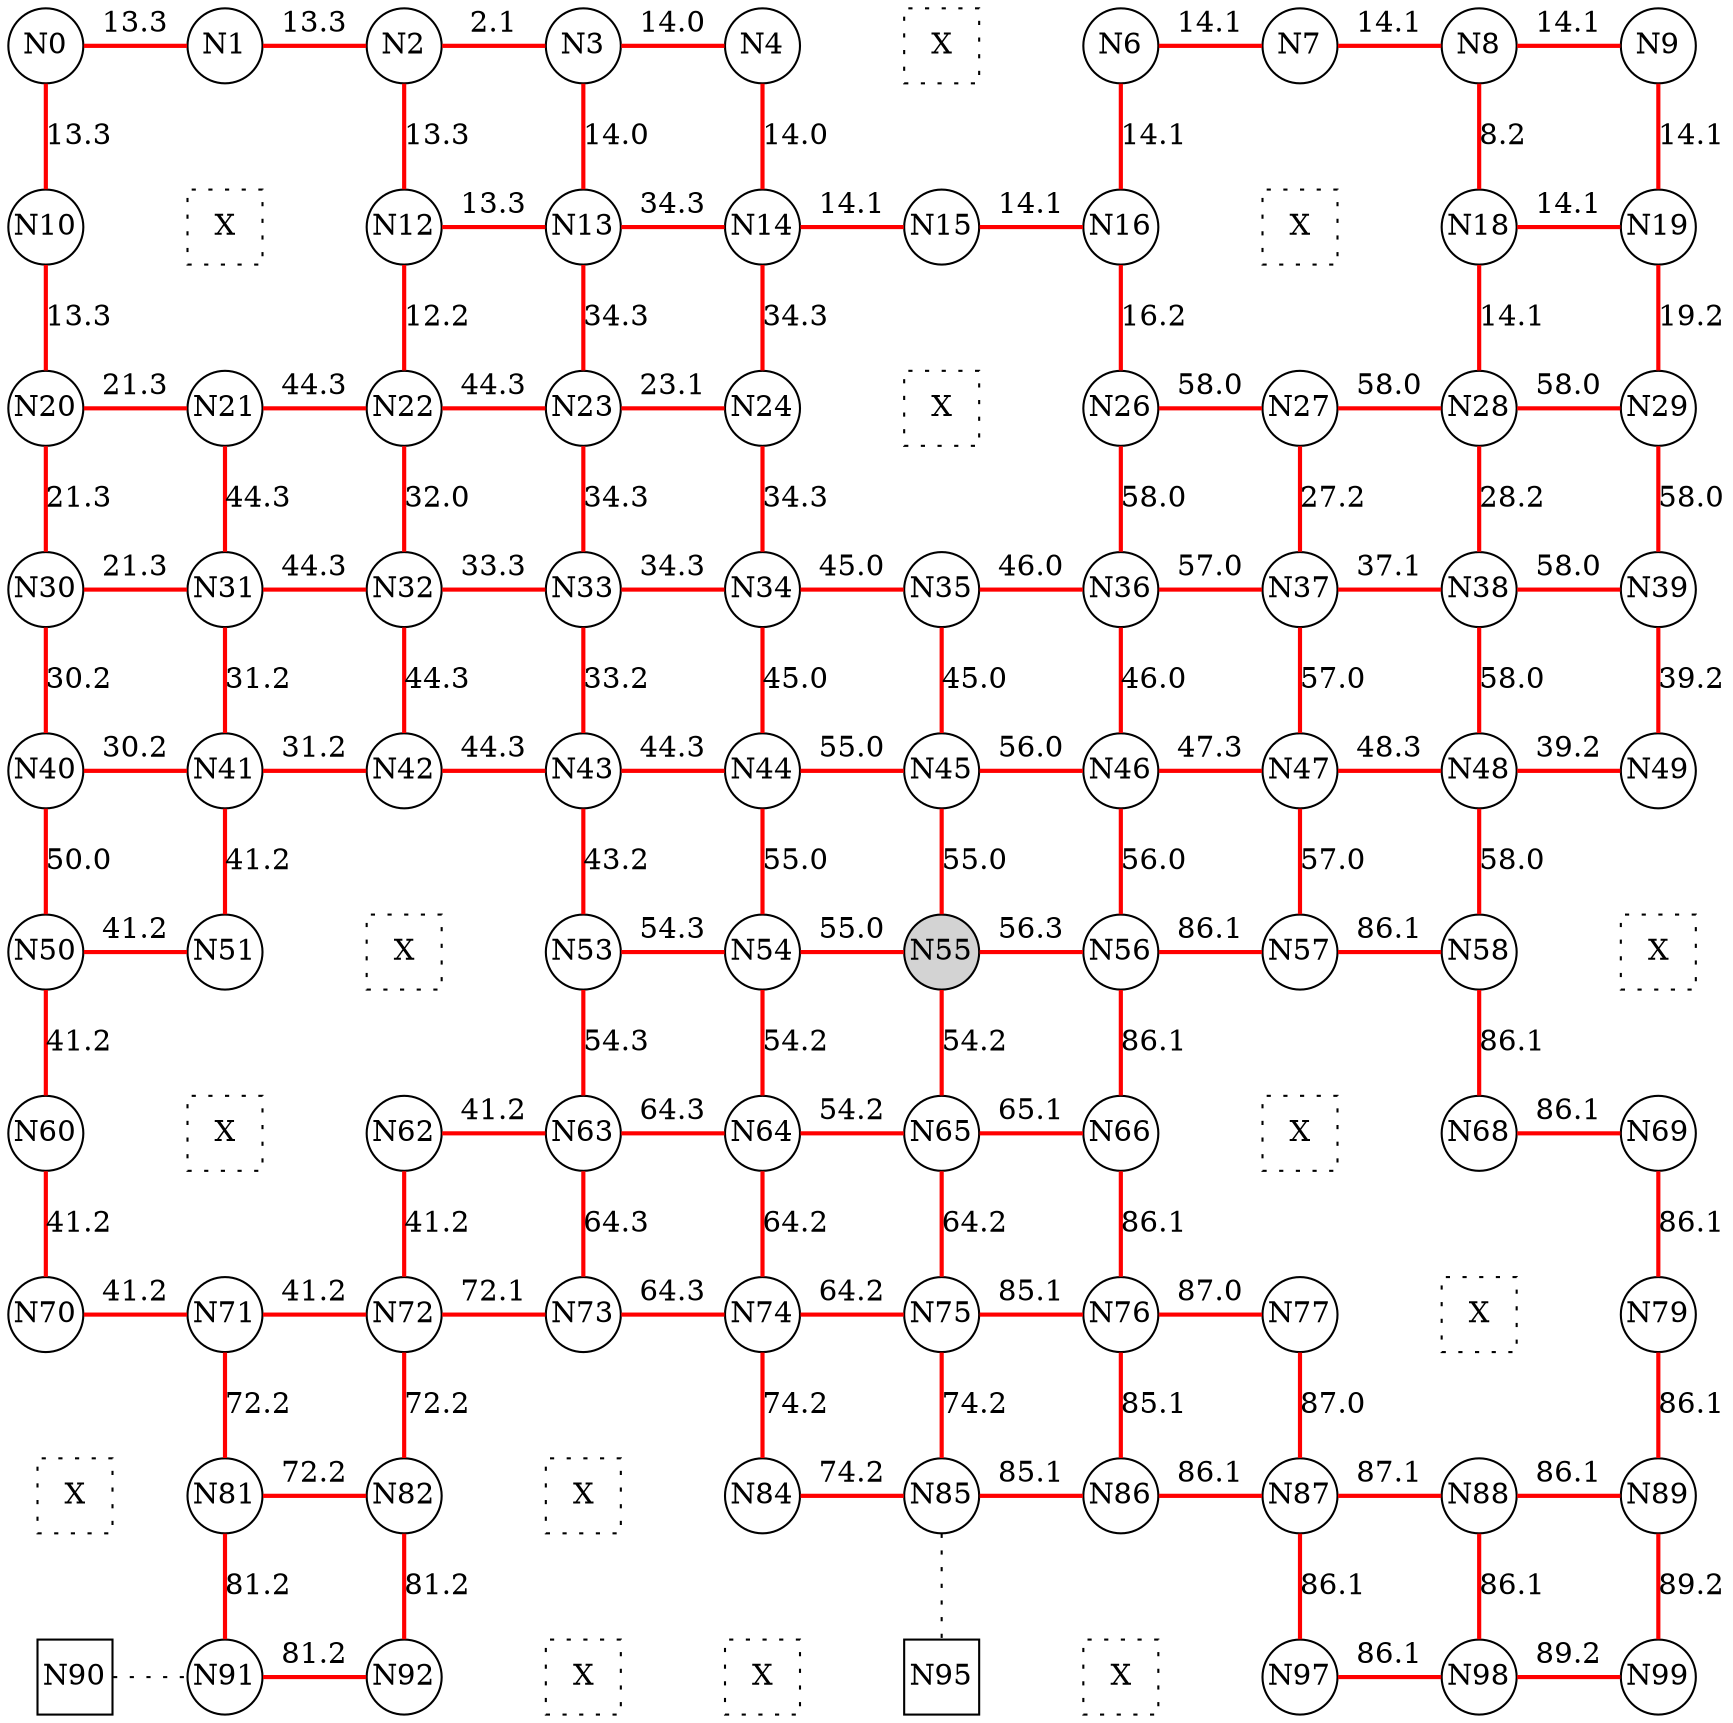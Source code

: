 
 digraph G { graph [layout=dot] 
 {rank=same; N0 [shape=circle, fixedsize=true]; N1 [shape=circle, fixedsize=true]; N2 [shape=circle, fixedsize=true]; N3 [shape=circle, fixedsize=true]; N4 [shape=circle, fixedsize=true]; N5 [shape=square, style=dotted, fixedsize=true, label=X]; N6 [shape=circle, fixedsize=true]; N7 [shape=circle, fixedsize=true]; N8 [shape=circle, fixedsize=true]; N9 [shape=circle, fixedsize=true];  }
 {rank=same; N10 [shape=circle, fixedsize=true]; N11 [shape=square, style=dotted, fixedsize=true, label=X]; N12 [shape=circle, fixedsize=true]; N13 [shape=circle, fixedsize=true]; N14 [shape=circle, fixedsize=true]; N15 [shape=circle, fixedsize=true]; N16 [shape=circle, fixedsize=true]; N17 [shape=square, style=dotted, fixedsize=true, label=X]; N18 [shape=circle, fixedsize=true]; N19 [shape=circle, fixedsize=true];  }
 {rank=same; N20 [shape=circle, fixedsize=true]; N21 [shape=circle, fixedsize=true]; N22 [shape=circle, fixedsize=true]; N23 [shape=circle, fixedsize=true]; N24 [shape=circle, fixedsize=true]; N25 [shape=square, style=dotted, fixedsize=true, label=X]; N26 [shape=circle, fixedsize=true]; N27 [shape=circle, fixedsize=true]; N28 [shape=circle, fixedsize=true]; N29 [shape=circle, fixedsize=true];  }
 {rank=same; N30 [shape=circle, fixedsize=true]; N31 [shape=circle, fixedsize=true]; N32 [shape=circle, fixedsize=true]; N33 [shape=circle, fixedsize=true]; N34 [shape=circle, fixedsize=true]; N35 [shape=circle, fixedsize=true]; N36 [shape=circle, fixedsize=true]; N37 [shape=circle, fixedsize=true]; N38 [shape=circle, fixedsize=true]; N39 [shape=circle, fixedsize=true];  }
 {rank=same; N40 [shape=circle, fixedsize=true]; N41 [shape=circle, fixedsize=true]; N42 [shape=circle, fixedsize=true]; N43 [shape=circle, fixedsize=true]; N44 [shape=circle, fixedsize=true]; N45 [shape=circle, fixedsize=true]; N46 [shape=circle, fixedsize=true]; N47 [shape=circle, fixedsize=true]; N48 [shape=circle, fixedsize=true]; N49 [shape=circle, fixedsize=true];  }
 {rank=same; N50 [shape=circle, fixedsize=true]; N51 [shape=circle, fixedsize=true]; N52 [shape=square, style=dotted, fixedsize=true, label=X]; N53 [shape=circle, fixedsize=true]; N54 [shape=circle, fixedsize=true]; N55 [shape=circle, style=filled, fixedsize=true]; N56 [shape=circle, fixedsize=true]; N57 [shape=circle, fixedsize=true]; N58 [shape=circle, fixedsize=true]; N59 [shape=square, style=dotted, fixedsize=true, label=X];  }
 {rank=same; N60 [shape=circle, fixedsize=true]; N61 [shape=square, style=dotted, fixedsize=true, label=X]; N62 [shape=circle, fixedsize=true]; N63 [shape=circle, fixedsize=true]; N64 [shape=circle, fixedsize=true]; N65 [shape=circle, fixedsize=true]; N66 [shape=circle, fixedsize=true]; N67 [shape=square, style=dotted, fixedsize=true, label=X]; N68 [shape=circle, fixedsize=true]; N69 [shape=circle, fixedsize=true];  }
 {rank=same; N70 [shape=circle, fixedsize=true]; N71 [shape=circle, fixedsize=true]; N72 [shape=circle, fixedsize=true]; N73 [shape=circle, fixedsize=true]; N74 [shape=circle, fixedsize=true]; N75 [shape=circle, fixedsize=true]; N76 [shape=circle, fixedsize=true]; N77 [shape=circle, fixedsize=true]; N78 [shape=square, style=dotted, fixedsize=true, label=X]; N79 [shape=circle, fixedsize=true];  }
 {rank=same; N80 [shape=square, style=dotted, fixedsize=true, label=X]; N81 [shape=circle, fixedsize=true]; N82 [shape=circle, fixedsize=true]; N83 [shape=square, style=dotted, fixedsize=true, label=X]; N84 [shape=circle, fixedsize=true]; N85 [shape=circle, fixedsize=true]; N86 [shape=circle, fixedsize=true]; N87 [shape=circle, fixedsize=true]; N88 [shape=circle, fixedsize=true]; N89 [shape=circle, fixedsize=true];  }
 {rank=same; N90 [shape=square, fixedsize=true]; N91 [shape=circle, fixedsize=true]; N92 [shape=circle, fixedsize=true]; N93 [shape=square, style=dotted, fixedsize=true, label=X]; N94 [shape=square, style=dotted, fixedsize=true, label=X]; N95 [shape=square, fixedsize=true]; N96 [shape=square, style=dotted, fixedsize=true, label=X]; N97 [shape=circle, fixedsize=true]; N98 [shape=circle, fixedsize=true]; N99 [shape=circle, fixedsize=true];  }
N0->N1 [dir=none, color=red, style=bold, label="13.3"]
N1->N2 [dir=none, color=red, style=bold, label="13.3"]
N2->N3 [dir=none, color=red, style=bold, label="2.1"]
N3->N4 [dir=none, color=red, style=bold, label="14.0"]
N4->N5 [dir=none, style=invis, label=" "]
N5->N6 [dir=none, style=invis, label=" "]
N6->N7 [dir=none, color=red, style=bold, label="14.1"]
N7->N8 [dir=none, color=red, style=bold, label="14.1"]
N8->N9 [dir=none, color=red, style=bold, label="14.1"]
N10->N11 [dir=none, style=invis, label=" "]
N11->N12 [dir=none, style=invis, label=" "]
N12->N13 [dir=none, color=red, style=bold, label="13.3"]
N13->N14 [dir=none, color=red, style=bold, label="34.3"]
N14->N15 [dir=none, color=red, style=bold, label="14.1"]
N15->N16 [dir=none, color=red, style=bold, label="14.1"]
N16->N17 [dir=none, style=invis, label=" "]
N17->N18 [dir=none, style=invis, label=" "]
N18->N19 [dir=none, color=red, style=bold, label="14.1"]
N20->N21 [dir=none, color=red, style=bold, label="21.3"]
N21->N22 [dir=none, color=red, style=bold, label="44.3"]
N22->N23 [dir=none, color=red, style=bold, label="44.3"]
N23->N24 [dir=none, color=red, style=bold, label="23.1"]
N24->N25 [dir=none, style=invis, label=" "]
N25->N26 [dir=none, style=invis, label=" "]
N26->N27 [dir=none, color=red, style=bold, label="58.0"]
N27->N28 [dir=none, color=red, style=bold, label="58.0"]
N28->N29 [dir=none, color=red, style=bold, label="58.0"]
N30->N31 [dir=none, color=red, style=bold, label="21.3"]
N31->N32 [dir=none, color=red, style=bold, label="44.3"]
N32->N33 [dir=none, color=red, style=bold, label="33.3"]
N33->N34 [dir=none, color=red, style=bold, label="34.3"]
N34->N35 [dir=none, color=red, style=bold, label="45.0"]
N35->N36 [dir=none, color=red, style=bold, label="46.0"]
N36->N37 [dir=none, color=red, style=bold, label="57.0"]
N37->N38 [dir=none, color=red, style=bold, label="37.1"]
N38->N39 [dir=none, color=red, style=bold, label="58.0"]
N40->N41 [dir=none, color=red, style=bold, label="30.2"]
N41->N42 [dir=none, color=red, style=bold, label="31.2"]
N42->N43 [dir=none, color=red, style=bold, label="44.3"]
N43->N44 [dir=none, color=red, style=bold, label="44.3"]
N44->N45 [dir=none, color=red, style=bold, label="55.0"]
N45->N46 [dir=none, color=red, style=bold, label="56.0"]
N46->N47 [dir=none, color=red, style=bold, label="47.3"]
N47->N48 [dir=none, color=red, style=bold, label="48.3"]
N48->N49 [dir=none, color=red, style=bold, label="39.2"]
N50->N51 [dir=none, color=red, style=bold, label="41.2"]
N51->N52 [dir=none, style=invis, label=" "]
N52->N53 [dir=none, style=invis, label=" "]
N53->N54 [dir=none, color=red, style=bold, label="54.3"]
N54->N55 [dir=none, color=red, style=bold, label="55.0"]
N55->N56 [dir=none, color=red, style=bold, label="56.3"]
N56->N57 [dir=none, color=red, style=bold, label="86.1"]
N57->N58 [dir=none, color=red, style=bold, label="86.1"]
N58->N59 [dir=none, style=invis, label=" "]
N60->N61 [dir=none, style=invis, label=" "]
N61->N62 [dir=none, style=invis, label=" "]
N62->N63 [dir=none, color=red, style=bold, label="41.2"]
N63->N64 [dir=none, color=red, style=bold, label="64.3"]
N64->N65 [dir=none, color=red, style=bold, label="54.2"]
N65->N66 [dir=none, color=red, style=bold, label="65.1"]
N66->N67 [dir=none, style=invis, label=" "]
N67->N68 [dir=none, style=invis, label=" "]
N68->N69 [dir=none, color=red, style=bold, label="86.1"]
N70->N71 [dir=none, color=red, style=bold, label="41.2"]
N71->N72 [dir=none, color=red, style=bold, label="41.2"]
N72->N73 [dir=none, color=red, style=bold, label="72.1"]
N73->N74 [dir=none, color=red, style=bold, label="64.3"]
N74->N75 [dir=none, color=red, style=bold, label="64.2"]
N75->N76 [dir=none, color=red, style=bold, label="85.1"]
N76->N77 [dir=none, color=red, style=bold, label="87.0"]
N77->N78 [dir=none, style=invis, label=" "]
N78->N79 [dir=none, style=invis, label=" "]
N80->N81 [dir=none, style=invis, label=" "]
N81->N82 [dir=none, color=red, style=bold, label="72.2"]
N82->N83 [dir=none, style=invis, label=" "]
N83->N84 [dir=none, style=invis, label=" "]
N84->N85 [dir=none, color=red, style=bold, label="74.2"]
N85->N86 [dir=none, color=red, style=bold, label="85.1"]
N86->N87 [dir=none, color=red, style=bold, label="86.1"]
N87->N88 [dir=none, color=red, style=bold, label="87.1"]
N88->N89 [dir=none, color=red, style=bold, label="86.1"]
N90->N91 [dir=none, style=dotted, label=""]
N91->N92 [dir=none, color=red, style=bold, label="81.2"]
N92->N93 [dir=none, style=invis, label=" "]
N93->N94 [dir=none, style=invis, label=" "]
N94->N95 [dir=none, style=invis, label=" "]
N95->N96 [dir=none, style=invis, label=" "]
N96->N97 [dir=none, style=invis, label=" "]
N97->N98 [dir=none, color=red, style=bold, label="86.1"]
N98->N99 [dir=none, color=red, style=bold, label="89.2"]
N0->N10 [dir=none, color=red, style=bold, label="13.3"]
N10->N20 [dir=none, color=red, style=bold, label="13.3"]
N20->N30 [dir=none, color=red, style=bold, label="21.3"]
N30->N40 [dir=none, color=red, style=bold, label="30.2"]
N40->N50 [dir=none, color=red, style=bold, label="50.0"]
N50->N60 [dir=none, color=red, style=bold, label="41.2"]
N60->N70 [dir=none, color=red, style=bold, label="41.2"]
N70->N80 [dir=none, style=invis, label=" "]
N80->N90 [dir=none, style=invis, label=" "]
N1->N11 [dir=none, style=invis, label=" "]
N11->N21 [dir=none, style=invis, label=" "]
N21->N31 [dir=none, color=red, style=bold, label="44.3"]
N31->N41 [dir=none, color=red, style=bold, label="31.2"]
N41->N51 [dir=none, color=red, style=bold, label="41.2"]
N51->N61 [dir=none, style=invis, label=" "]
N61->N71 [dir=none, style=invis, label=" "]
N71->N81 [dir=none, color=red, style=bold, label="72.2"]
N81->N91 [dir=none, color=red, style=bold, label="81.2"]
N2->N12 [dir=none, color=red, style=bold, label="13.3"]
N12->N22 [dir=none, color=red, style=bold, label="12.2"]
N22->N32 [dir=none, color=red, style=bold, label="32.0"]
N32->N42 [dir=none, color=red, style=bold, label="44.3"]
N42->N52 [dir=none, style=invis, label=" "]
N52->N62 [dir=none, style=invis, label=" "]
N62->N72 [dir=none, color=red, style=bold, label="41.2"]
N72->N82 [dir=none, color=red, style=bold, label="72.2"]
N82->N92 [dir=none, color=red, style=bold, label="81.2"]
N3->N13 [dir=none, color=red, style=bold, label="14.0"]
N13->N23 [dir=none, color=red, style=bold, label="34.3"]
N23->N33 [dir=none, color=red, style=bold, label="34.3"]
N33->N43 [dir=none, color=red, style=bold, label="33.2"]
N43->N53 [dir=none, color=red, style=bold, label="43.2"]
N53->N63 [dir=none, color=red, style=bold, label="54.3"]
N63->N73 [dir=none, color=red, style=bold, label="64.3"]
N73->N83 [dir=none, style=invis, label=" "]
N83->N93 [dir=none, style=invis, label=" "]
N4->N14 [dir=none, color=red, style=bold, label="14.0"]
N14->N24 [dir=none, color=red, style=bold, label="34.3"]
N24->N34 [dir=none, color=red, style=bold, label="34.3"]
N34->N44 [dir=none, color=red, style=bold, label="45.0"]
N44->N54 [dir=none, color=red, style=bold, label="55.0"]
N54->N64 [dir=none, color=red, style=bold, label="54.2"]
N64->N74 [dir=none, color=red, style=bold, label="64.2"]
N74->N84 [dir=none, color=red, style=bold, label="74.2"]
N84->N94 [dir=none, style=invis, label=" "]
N5->N15 [dir=none, style=invis, label=" "]
N15->N25 [dir=none, style=invis, label=" "]
N25->N35 [dir=none, style=invis, label=" "]
N35->N45 [dir=none, color=red, style=bold, label="45.0"]
N45->N55 [dir=none, color=red, style=bold, label="55.0"]
N55->N65 [dir=none, color=red, style=bold, label="54.2"]
N65->N75 [dir=none, color=red, style=bold, label="64.2"]
N75->N85 [dir=none, color=red, style=bold, label="74.2"]
N85->N95 [dir=none, style=dotted, label=""]
N6->N16 [dir=none, color=red, style=bold, label="14.1"]
N16->N26 [dir=none, color=red, style=bold, label="16.2"]
N26->N36 [dir=none, color=red, style=bold, label="58.0"]
N36->N46 [dir=none, color=red, style=bold, label="46.0"]
N46->N56 [dir=none, color=red, style=bold, label="56.0"]
N56->N66 [dir=none, color=red, style=bold, label="86.1"]
N66->N76 [dir=none, color=red, style=bold, label="86.1"]
N76->N86 [dir=none, color=red, style=bold, label="85.1"]
N86->N96 [dir=none, style=invis, label=" "]
N7->N17 [dir=none, style=invis, label=" "]
N17->N27 [dir=none, style=invis, label=" "]
N27->N37 [dir=none, color=red, style=bold, label="27.2"]
N37->N47 [dir=none, color=red, style=bold, label="57.0"]
N47->N57 [dir=none, color=red, style=bold, label="57.0"]
N57->N67 [dir=none, style=invis, label=" "]
N67->N77 [dir=none, style=invis, label=" "]
N77->N87 [dir=none, color=red, style=bold, label="87.0"]
N87->N97 [dir=none, color=red, style=bold, label="86.1"]
N8->N18 [dir=none, color=red, style=bold, label="8.2"]
N18->N28 [dir=none, color=red, style=bold, label="14.1"]
N28->N38 [dir=none, color=red, style=bold, label="28.2"]
N38->N48 [dir=none, color=red, style=bold, label="58.0"]
N48->N58 [dir=none, color=red, style=bold, label="58.0"]
N58->N68 [dir=none, color=red, style=bold, label="86.1"]
N68->N78 [dir=none, style=invis, label=" "]
N78->N88 [dir=none, style=invis, label=" "]
N88->N98 [dir=none, color=red, style=bold, label="86.1"]
N9->N19 [dir=none, color=red, style=bold, label="14.1"]
N19->N29 [dir=none, color=red, style=bold, label="19.2"]
N29->N39 [dir=none, color=red, style=bold, label="58.0"]
N39->N49 [dir=none, color=red, style=bold, label="39.2"]
N49->N59 [dir=none, style=invis, label=" "]
N59->N69 [dir=none, style=invis, label=" "]
N69->N79 [dir=none, color=red, style=bold, label="86.1"]
N79->N89 [dir=none, color=red, style=bold, label="86.1"]
N89->N99 [dir=none, color=red, style=bold, label="89.2"]
 }